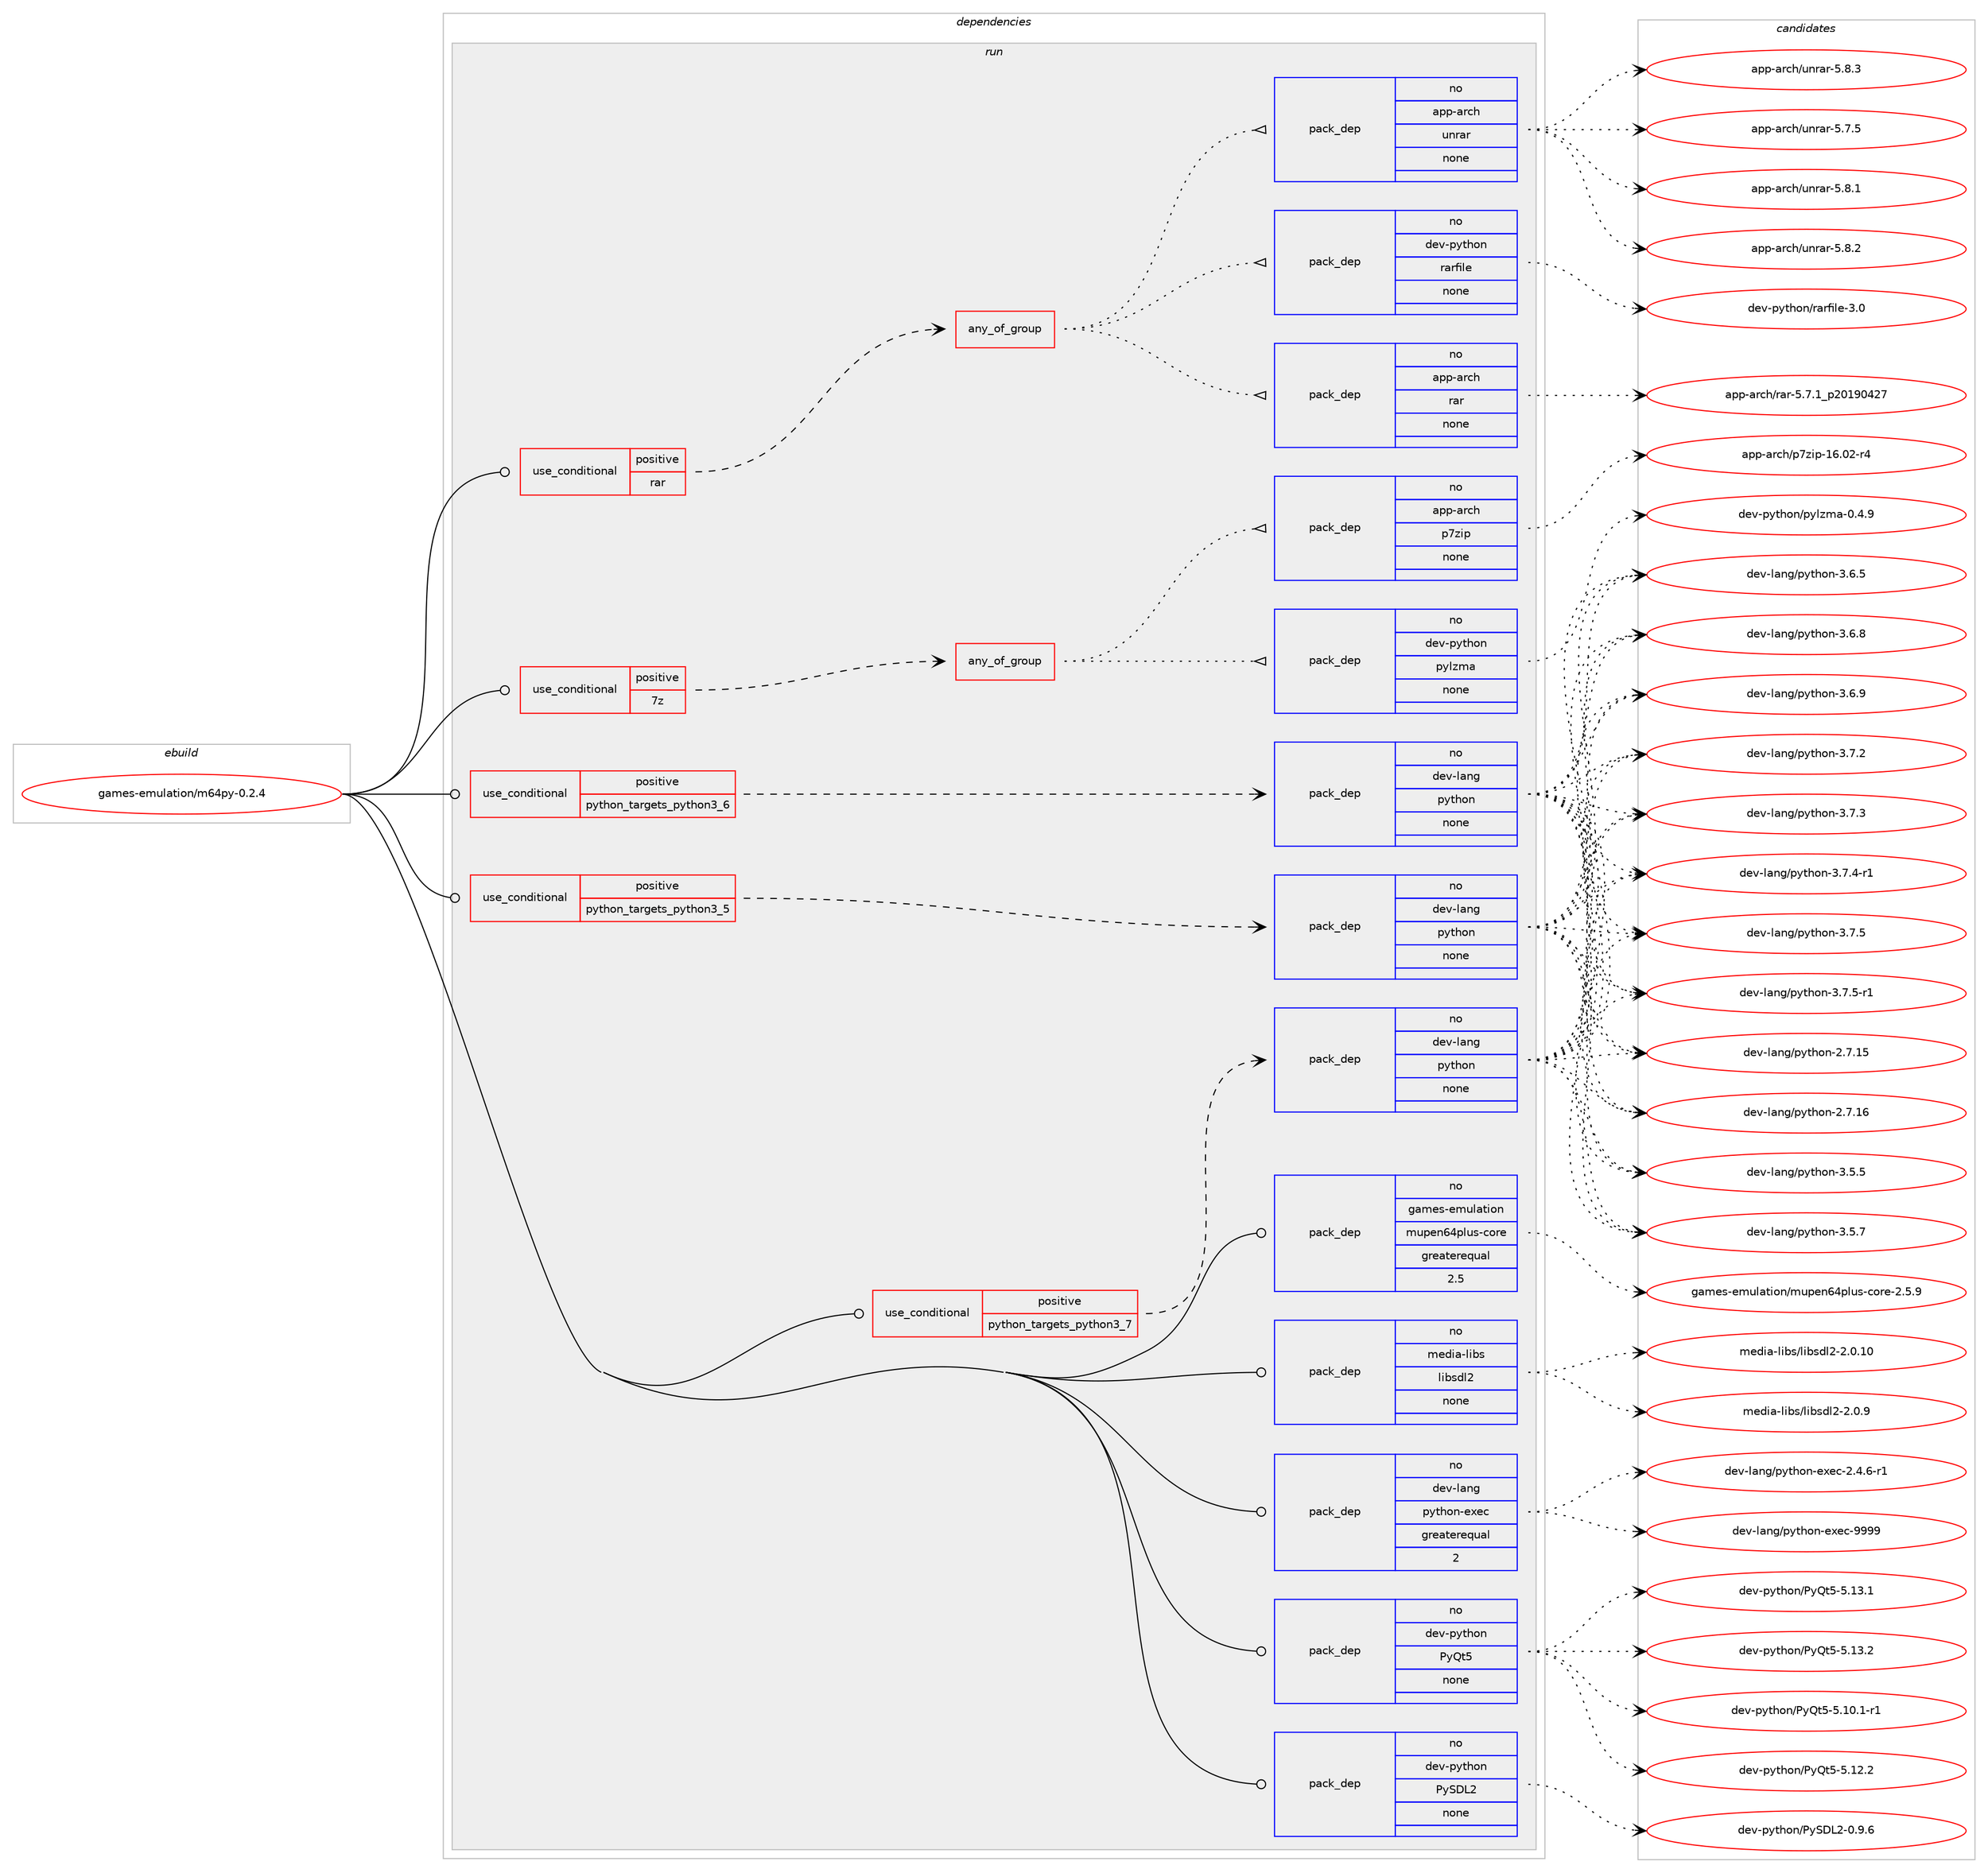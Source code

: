 digraph prolog {

# *************
# Graph options
# *************

newrank=true;
concentrate=true;
compound=true;
graph [rankdir=LR,fontname=Helvetica,fontsize=10,ranksep=1.5];#, ranksep=2.5, nodesep=0.2];
edge  [arrowhead=vee];
node  [fontname=Helvetica,fontsize=10];

# **********
# The ebuild
# **********

subgraph cluster_leftcol {
color=gray;
rank=same;
label=<<i>ebuild</i>>;
id [label="games-emulation/m64py-0.2.4", color=red, width=4, href="../games-emulation/m64py-0.2.4.svg"];
}

# ****************
# The dependencies
# ****************

subgraph cluster_midcol {
color=gray;
label=<<i>dependencies</i>>;
subgraph cluster_compile {
fillcolor="#eeeeee";
style=filled;
label=<<i>compile</i>>;
}
subgraph cluster_compileandrun {
fillcolor="#eeeeee";
style=filled;
label=<<i>compile and run</i>>;
}
subgraph cluster_run {
fillcolor="#eeeeee";
style=filled;
label=<<i>run</i>>;
subgraph cond184364 {
dependency738280 [label=<<TABLE BORDER="0" CELLBORDER="1" CELLSPACING="0" CELLPADDING="4"><TR><TD ROWSPAN="3" CELLPADDING="10">use_conditional</TD></TR><TR><TD>positive</TD></TR><TR><TD>7z</TD></TR></TABLE>>, shape=none, color=red];
subgraph any11937 {
dependency738281 [label=<<TABLE BORDER="0" CELLBORDER="1" CELLSPACING="0" CELLPADDING="4"><TR><TD CELLPADDING="10">any_of_group</TD></TR></TABLE>>, shape=none, color=red];subgraph pack541600 {
dependency738282 [label=<<TABLE BORDER="0" CELLBORDER="1" CELLSPACING="0" CELLPADDING="4" WIDTH="220"><TR><TD ROWSPAN="6" CELLPADDING="30">pack_dep</TD></TR><TR><TD WIDTH="110">no</TD></TR><TR><TD>dev-python</TD></TR><TR><TD>pylzma</TD></TR><TR><TD>none</TD></TR><TR><TD></TD></TR></TABLE>>, shape=none, color=blue];
}
dependency738281:e -> dependency738282:w [weight=20,style="dotted",arrowhead="oinv"];
subgraph pack541601 {
dependency738283 [label=<<TABLE BORDER="0" CELLBORDER="1" CELLSPACING="0" CELLPADDING="4" WIDTH="220"><TR><TD ROWSPAN="6" CELLPADDING="30">pack_dep</TD></TR><TR><TD WIDTH="110">no</TD></TR><TR><TD>app-arch</TD></TR><TR><TD>p7zip</TD></TR><TR><TD>none</TD></TR><TR><TD></TD></TR></TABLE>>, shape=none, color=blue];
}
dependency738281:e -> dependency738283:w [weight=20,style="dotted",arrowhead="oinv"];
}
dependency738280:e -> dependency738281:w [weight=20,style="dashed",arrowhead="vee"];
}
id:e -> dependency738280:w [weight=20,style="solid",arrowhead="odot"];
subgraph cond184365 {
dependency738284 [label=<<TABLE BORDER="0" CELLBORDER="1" CELLSPACING="0" CELLPADDING="4"><TR><TD ROWSPAN="3" CELLPADDING="10">use_conditional</TD></TR><TR><TD>positive</TD></TR><TR><TD>python_targets_python3_5</TD></TR></TABLE>>, shape=none, color=red];
subgraph pack541602 {
dependency738285 [label=<<TABLE BORDER="0" CELLBORDER="1" CELLSPACING="0" CELLPADDING="4" WIDTH="220"><TR><TD ROWSPAN="6" CELLPADDING="30">pack_dep</TD></TR><TR><TD WIDTH="110">no</TD></TR><TR><TD>dev-lang</TD></TR><TR><TD>python</TD></TR><TR><TD>none</TD></TR><TR><TD></TD></TR></TABLE>>, shape=none, color=blue];
}
dependency738284:e -> dependency738285:w [weight=20,style="dashed",arrowhead="vee"];
}
id:e -> dependency738284:w [weight=20,style="solid",arrowhead="odot"];
subgraph cond184366 {
dependency738286 [label=<<TABLE BORDER="0" CELLBORDER="1" CELLSPACING="0" CELLPADDING="4"><TR><TD ROWSPAN="3" CELLPADDING="10">use_conditional</TD></TR><TR><TD>positive</TD></TR><TR><TD>python_targets_python3_6</TD></TR></TABLE>>, shape=none, color=red];
subgraph pack541603 {
dependency738287 [label=<<TABLE BORDER="0" CELLBORDER="1" CELLSPACING="0" CELLPADDING="4" WIDTH="220"><TR><TD ROWSPAN="6" CELLPADDING="30">pack_dep</TD></TR><TR><TD WIDTH="110">no</TD></TR><TR><TD>dev-lang</TD></TR><TR><TD>python</TD></TR><TR><TD>none</TD></TR><TR><TD></TD></TR></TABLE>>, shape=none, color=blue];
}
dependency738286:e -> dependency738287:w [weight=20,style="dashed",arrowhead="vee"];
}
id:e -> dependency738286:w [weight=20,style="solid",arrowhead="odot"];
subgraph cond184367 {
dependency738288 [label=<<TABLE BORDER="0" CELLBORDER="1" CELLSPACING="0" CELLPADDING="4"><TR><TD ROWSPAN="3" CELLPADDING="10">use_conditional</TD></TR><TR><TD>positive</TD></TR><TR><TD>python_targets_python3_7</TD></TR></TABLE>>, shape=none, color=red];
subgraph pack541604 {
dependency738289 [label=<<TABLE BORDER="0" CELLBORDER="1" CELLSPACING="0" CELLPADDING="4" WIDTH="220"><TR><TD ROWSPAN="6" CELLPADDING="30">pack_dep</TD></TR><TR><TD WIDTH="110">no</TD></TR><TR><TD>dev-lang</TD></TR><TR><TD>python</TD></TR><TR><TD>none</TD></TR><TR><TD></TD></TR></TABLE>>, shape=none, color=blue];
}
dependency738288:e -> dependency738289:w [weight=20,style="dashed",arrowhead="vee"];
}
id:e -> dependency738288:w [weight=20,style="solid",arrowhead="odot"];
subgraph cond184368 {
dependency738290 [label=<<TABLE BORDER="0" CELLBORDER="1" CELLSPACING="0" CELLPADDING="4"><TR><TD ROWSPAN="3" CELLPADDING="10">use_conditional</TD></TR><TR><TD>positive</TD></TR><TR><TD>rar</TD></TR></TABLE>>, shape=none, color=red];
subgraph any11938 {
dependency738291 [label=<<TABLE BORDER="0" CELLBORDER="1" CELLSPACING="0" CELLPADDING="4"><TR><TD CELLPADDING="10">any_of_group</TD></TR></TABLE>>, shape=none, color=red];subgraph pack541605 {
dependency738292 [label=<<TABLE BORDER="0" CELLBORDER="1" CELLSPACING="0" CELLPADDING="4" WIDTH="220"><TR><TD ROWSPAN="6" CELLPADDING="30">pack_dep</TD></TR><TR><TD WIDTH="110">no</TD></TR><TR><TD>dev-python</TD></TR><TR><TD>rarfile</TD></TR><TR><TD>none</TD></TR><TR><TD></TD></TR></TABLE>>, shape=none, color=blue];
}
dependency738291:e -> dependency738292:w [weight=20,style="dotted",arrowhead="oinv"];
subgraph pack541606 {
dependency738293 [label=<<TABLE BORDER="0" CELLBORDER="1" CELLSPACING="0" CELLPADDING="4" WIDTH="220"><TR><TD ROWSPAN="6" CELLPADDING="30">pack_dep</TD></TR><TR><TD WIDTH="110">no</TD></TR><TR><TD>app-arch</TD></TR><TR><TD>unrar</TD></TR><TR><TD>none</TD></TR><TR><TD></TD></TR></TABLE>>, shape=none, color=blue];
}
dependency738291:e -> dependency738293:w [weight=20,style="dotted",arrowhead="oinv"];
subgraph pack541607 {
dependency738294 [label=<<TABLE BORDER="0" CELLBORDER="1" CELLSPACING="0" CELLPADDING="4" WIDTH="220"><TR><TD ROWSPAN="6" CELLPADDING="30">pack_dep</TD></TR><TR><TD WIDTH="110">no</TD></TR><TR><TD>app-arch</TD></TR><TR><TD>rar</TD></TR><TR><TD>none</TD></TR><TR><TD></TD></TR></TABLE>>, shape=none, color=blue];
}
dependency738291:e -> dependency738294:w [weight=20,style="dotted",arrowhead="oinv"];
}
dependency738290:e -> dependency738291:w [weight=20,style="dashed",arrowhead="vee"];
}
id:e -> dependency738290:w [weight=20,style="solid",arrowhead="odot"];
subgraph pack541608 {
dependency738295 [label=<<TABLE BORDER="0" CELLBORDER="1" CELLSPACING="0" CELLPADDING="4" WIDTH="220"><TR><TD ROWSPAN="6" CELLPADDING="30">pack_dep</TD></TR><TR><TD WIDTH="110">no</TD></TR><TR><TD>dev-lang</TD></TR><TR><TD>python-exec</TD></TR><TR><TD>greaterequal</TD></TR><TR><TD>2</TD></TR></TABLE>>, shape=none, color=blue];
}
id:e -> dependency738295:w [weight=20,style="solid",arrowhead="odot"];
subgraph pack541609 {
dependency738296 [label=<<TABLE BORDER="0" CELLBORDER="1" CELLSPACING="0" CELLPADDING="4" WIDTH="220"><TR><TD ROWSPAN="6" CELLPADDING="30">pack_dep</TD></TR><TR><TD WIDTH="110">no</TD></TR><TR><TD>dev-python</TD></TR><TR><TD>PyQt5</TD></TR><TR><TD>none</TD></TR><TR><TD></TD></TR></TABLE>>, shape=none, color=blue];
}
id:e -> dependency738296:w [weight=20,style="solid",arrowhead="odot"];
subgraph pack541610 {
dependency738297 [label=<<TABLE BORDER="0" CELLBORDER="1" CELLSPACING="0" CELLPADDING="4" WIDTH="220"><TR><TD ROWSPAN="6" CELLPADDING="30">pack_dep</TD></TR><TR><TD WIDTH="110">no</TD></TR><TR><TD>dev-python</TD></TR><TR><TD>PySDL2</TD></TR><TR><TD>none</TD></TR><TR><TD></TD></TR></TABLE>>, shape=none, color=blue];
}
id:e -> dependency738297:w [weight=20,style="solid",arrowhead="odot"];
subgraph pack541611 {
dependency738298 [label=<<TABLE BORDER="0" CELLBORDER="1" CELLSPACING="0" CELLPADDING="4" WIDTH="220"><TR><TD ROWSPAN="6" CELLPADDING="30">pack_dep</TD></TR><TR><TD WIDTH="110">no</TD></TR><TR><TD>games-emulation</TD></TR><TR><TD>mupen64plus-core</TD></TR><TR><TD>greaterequal</TD></TR><TR><TD>2.5</TD></TR></TABLE>>, shape=none, color=blue];
}
id:e -> dependency738298:w [weight=20,style="solid",arrowhead="odot"];
subgraph pack541612 {
dependency738299 [label=<<TABLE BORDER="0" CELLBORDER="1" CELLSPACING="0" CELLPADDING="4" WIDTH="220"><TR><TD ROWSPAN="6" CELLPADDING="30">pack_dep</TD></TR><TR><TD WIDTH="110">no</TD></TR><TR><TD>media-libs</TD></TR><TR><TD>libsdl2</TD></TR><TR><TD>none</TD></TR><TR><TD></TD></TR></TABLE>>, shape=none, color=blue];
}
id:e -> dependency738299:w [weight=20,style="solid",arrowhead="odot"];
}
}

# **************
# The candidates
# **************

subgraph cluster_choices {
rank=same;
color=gray;
label=<<i>candidates</i>>;

subgraph choice541600 {
color=black;
nodesep=1;
choice100101118451121211161041111104711212110812210997454846524657 [label="dev-python/pylzma-0.4.9", color=red, width=4,href="../dev-python/pylzma-0.4.9.svg"];
dependency738282:e -> choice100101118451121211161041111104711212110812210997454846524657:w [style=dotted,weight="100"];
}
subgraph choice541601 {
color=black;
nodesep=1;
choice9711211245971149910447112551221051124549544648504511452 [label="app-arch/p7zip-16.02-r4", color=red, width=4,href="../app-arch/p7zip-16.02-r4.svg"];
dependency738283:e -> choice9711211245971149910447112551221051124549544648504511452:w [style=dotted,weight="100"];
}
subgraph choice541602 {
color=black;
nodesep=1;
choice10010111845108971101034711212111610411111045504655464953 [label="dev-lang/python-2.7.15", color=red, width=4,href="../dev-lang/python-2.7.15.svg"];
choice10010111845108971101034711212111610411111045504655464954 [label="dev-lang/python-2.7.16", color=red, width=4,href="../dev-lang/python-2.7.16.svg"];
choice100101118451089711010347112121116104111110455146534653 [label="dev-lang/python-3.5.5", color=red, width=4,href="../dev-lang/python-3.5.5.svg"];
choice100101118451089711010347112121116104111110455146534655 [label="dev-lang/python-3.5.7", color=red, width=4,href="../dev-lang/python-3.5.7.svg"];
choice100101118451089711010347112121116104111110455146544653 [label="dev-lang/python-3.6.5", color=red, width=4,href="../dev-lang/python-3.6.5.svg"];
choice100101118451089711010347112121116104111110455146544656 [label="dev-lang/python-3.6.8", color=red, width=4,href="../dev-lang/python-3.6.8.svg"];
choice100101118451089711010347112121116104111110455146544657 [label="dev-lang/python-3.6.9", color=red, width=4,href="../dev-lang/python-3.6.9.svg"];
choice100101118451089711010347112121116104111110455146554650 [label="dev-lang/python-3.7.2", color=red, width=4,href="../dev-lang/python-3.7.2.svg"];
choice100101118451089711010347112121116104111110455146554651 [label="dev-lang/python-3.7.3", color=red, width=4,href="../dev-lang/python-3.7.3.svg"];
choice1001011184510897110103471121211161041111104551465546524511449 [label="dev-lang/python-3.7.4-r1", color=red, width=4,href="../dev-lang/python-3.7.4-r1.svg"];
choice100101118451089711010347112121116104111110455146554653 [label="dev-lang/python-3.7.5", color=red, width=4,href="../dev-lang/python-3.7.5.svg"];
choice1001011184510897110103471121211161041111104551465546534511449 [label="dev-lang/python-3.7.5-r1", color=red, width=4,href="../dev-lang/python-3.7.5-r1.svg"];
dependency738285:e -> choice10010111845108971101034711212111610411111045504655464953:w [style=dotted,weight="100"];
dependency738285:e -> choice10010111845108971101034711212111610411111045504655464954:w [style=dotted,weight="100"];
dependency738285:e -> choice100101118451089711010347112121116104111110455146534653:w [style=dotted,weight="100"];
dependency738285:e -> choice100101118451089711010347112121116104111110455146534655:w [style=dotted,weight="100"];
dependency738285:e -> choice100101118451089711010347112121116104111110455146544653:w [style=dotted,weight="100"];
dependency738285:e -> choice100101118451089711010347112121116104111110455146544656:w [style=dotted,weight="100"];
dependency738285:e -> choice100101118451089711010347112121116104111110455146544657:w [style=dotted,weight="100"];
dependency738285:e -> choice100101118451089711010347112121116104111110455146554650:w [style=dotted,weight="100"];
dependency738285:e -> choice100101118451089711010347112121116104111110455146554651:w [style=dotted,weight="100"];
dependency738285:e -> choice1001011184510897110103471121211161041111104551465546524511449:w [style=dotted,weight="100"];
dependency738285:e -> choice100101118451089711010347112121116104111110455146554653:w [style=dotted,weight="100"];
dependency738285:e -> choice1001011184510897110103471121211161041111104551465546534511449:w [style=dotted,weight="100"];
}
subgraph choice541603 {
color=black;
nodesep=1;
choice10010111845108971101034711212111610411111045504655464953 [label="dev-lang/python-2.7.15", color=red, width=4,href="../dev-lang/python-2.7.15.svg"];
choice10010111845108971101034711212111610411111045504655464954 [label="dev-lang/python-2.7.16", color=red, width=4,href="../dev-lang/python-2.7.16.svg"];
choice100101118451089711010347112121116104111110455146534653 [label="dev-lang/python-3.5.5", color=red, width=4,href="../dev-lang/python-3.5.5.svg"];
choice100101118451089711010347112121116104111110455146534655 [label="dev-lang/python-3.5.7", color=red, width=4,href="../dev-lang/python-3.5.7.svg"];
choice100101118451089711010347112121116104111110455146544653 [label="dev-lang/python-3.6.5", color=red, width=4,href="../dev-lang/python-3.6.5.svg"];
choice100101118451089711010347112121116104111110455146544656 [label="dev-lang/python-3.6.8", color=red, width=4,href="../dev-lang/python-3.6.8.svg"];
choice100101118451089711010347112121116104111110455146544657 [label="dev-lang/python-3.6.9", color=red, width=4,href="../dev-lang/python-3.6.9.svg"];
choice100101118451089711010347112121116104111110455146554650 [label="dev-lang/python-3.7.2", color=red, width=4,href="../dev-lang/python-3.7.2.svg"];
choice100101118451089711010347112121116104111110455146554651 [label="dev-lang/python-3.7.3", color=red, width=4,href="../dev-lang/python-3.7.3.svg"];
choice1001011184510897110103471121211161041111104551465546524511449 [label="dev-lang/python-3.7.4-r1", color=red, width=4,href="../dev-lang/python-3.7.4-r1.svg"];
choice100101118451089711010347112121116104111110455146554653 [label="dev-lang/python-3.7.5", color=red, width=4,href="../dev-lang/python-3.7.5.svg"];
choice1001011184510897110103471121211161041111104551465546534511449 [label="dev-lang/python-3.7.5-r1", color=red, width=4,href="../dev-lang/python-3.7.5-r1.svg"];
dependency738287:e -> choice10010111845108971101034711212111610411111045504655464953:w [style=dotted,weight="100"];
dependency738287:e -> choice10010111845108971101034711212111610411111045504655464954:w [style=dotted,weight="100"];
dependency738287:e -> choice100101118451089711010347112121116104111110455146534653:w [style=dotted,weight="100"];
dependency738287:e -> choice100101118451089711010347112121116104111110455146534655:w [style=dotted,weight="100"];
dependency738287:e -> choice100101118451089711010347112121116104111110455146544653:w [style=dotted,weight="100"];
dependency738287:e -> choice100101118451089711010347112121116104111110455146544656:w [style=dotted,weight="100"];
dependency738287:e -> choice100101118451089711010347112121116104111110455146544657:w [style=dotted,weight="100"];
dependency738287:e -> choice100101118451089711010347112121116104111110455146554650:w [style=dotted,weight="100"];
dependency738287:e -> choice100101118451089711010347112121116104111110455146554651:w [style=dotted,weight="100"];
dependency738287:e -> choice1001011184510897110103471121211161041111104551465546524511449:w [style=dotted,weight="100"];
dependency738287:e -> choice100101118451089711010347112121116104111110455146554653:w [style=dotted,weight="100"];
dependency738287:e -> choice1001011184510897110103471121211161041111104551465546534511449:w [style=dotted,weight="100"];
}
subgraph choice541604 {
color=black;
nodesep=1;
choice10010111845108971101034711212111610411111045504655464953 [label="dev-lang/python-2.7.15", color=red, width=4,href="../dev-lang/python-2.7.15.svg"];
choice10010111845108971101034711212111610411111045504655464954 [label="dev-lang/python-2.7.16", color=red, width=4,href="../dev-lang/python-2.7.16.svg"];
choice100101118451089711010347112121116104111110455146534653 [label="dev-lang/python-3.5.5", color=red, width=4,href="../dev-lang/python-3.5.5.svg"];
choice100101118451089711010347112121116104111110455146534655 [label="dev-lang/python-3.5.7", color=red, width=4,href="../dev-lang/python-3.5.7.svg"];
choice100101118451089711010347112121116104111110455146544653 [label="dev-lang/python-3.6.5", color=red, width=4,href="../dev-lang/python-3.6.5.svg"];
choice100101118451089711010347112121116104111110455146544656 [label="dev-lang/python-3.6.8", color=red, width=4,href="../dev-lang/python-3.6.8.svg"];
choice100101118451089711010347112121116104111110455146544657 [label="dev-lang/python-3.6.9", color=red, width=4,href="../dev-lang/python-3.6.9.svg"];
choice100101118451089711010347112121116104111110455146554650 [label="dev-lang/python-3.7.2", color=red, width=4,href="../dev-lang/python-3.7.2.svg"];
choice100101118451089711010347112121116104111110455146554651 [label="dev-lang/python-3.7.3", color=red, width=4,href="../dev-lang/python-3.7.3.svg"];
choice1001011184510897110103471121211161041111104551465546524511449 [label="dev-lang/python-3.7.4-r1", color=red, width=4,href="../dev-lang/python-3.7.4-r1.svg"];
choice100101118451089711010347112121116104111110455146554653 [label="dev-lang/python-3.7.5", color=red, width=4,href="../dev-lang/python-3.7.5.svg"];
choice1001011184510897110103471121211161041111104551465546534511449 [label="dev-lang/python-3.7.5-r1", color=red, width=4,href="../dev-lang/python-3.7.5-r1.svg"];
dependency738289:e -> choice10010111845108971101034711212111610411111045504655464953:w [style=dotted,weight="100"];
dependency738289:e -> choice10010111845108971101034711212111610411111045504655464954:w [style=dotted,weight="100"];
dependency738289:e -> choice100101118451089711010347112121116104111110455146534653:w [style=dotted,weight="100"];
dependency738289:e -> choice100101118451089711010347112121116104111110455146534655:w [style=dotted,weight="100"];
dependency738289:e -> choice100101118451089711010347112121116104111110455146544653:w [style=dotted,weight="100"];
dependency738289:e -> choice100101118451089711010347112121116104111110455146544656:w [style=dotted,weight="100"];
dependency738289:e -> choice100101118451089711010347112121116104111110455146544657:w [style=dotted,weight="100"];
dependency738289:e -> choice100101118451089711010347112121116104111110455146554650:w [style=dotted,weight="100"];
dependency738289:e -> choice100101118451089711010347112121116104111110455146554651:w [style=dotted,weight="100"];
dependency738289:e -> choice1001011184510897110103471121211161041111104551465546524511449:w [style=dotted,weight="100"];
dependency738289:e -> choice100101118451089711010347112121116104111110455146554653:w [style=dotted,weight="100"];
dependency738289:e -> choice1001011184510897110103471121211161041111104551465546534511449:w [style=dotted,weight="100"];
}
subgraph choice541605 {
color=black;
nodesep=1;
choice10010111845112121116104111110471149711410210510810145514648 [label="dev-python/rarfile-3.0", color=red, width=4,href="../dev-python/rarfile-3.0.svg"];
dependency738292:e -> choice10010111845112121116104111110471149711410210510810145514648:w [style=dotted,weight="100"];
}
subgraph choice541606 {
color=black;
nodesep=1;
choice971121124597114991044711711011497114455346554653 [label="app-arch/unrar-5.7.5", color=red, width=4,href="../app-arch/unrar-5.7.5.svg"];
choice971121124597114991044711711011497114455346564649 [label="app-arch/unrar-5.8.1", color=red, width=4,href="../app-arch/unrar-5.8.1.svg"];
choice971121124597114991044711711011497114455346564650 [label="app-arch/unrar-5.8.2", color=red, width=4,href="../app-arch/unrar-5.8.2.svg"];
choice971121124597114991044711711011497114455346564651 [label="app-arch/unrar-5.8.3", color=red, width=4,href="../app-arch/unrar-5.8.3.svg"];
dependency738293:e -> choice971121124597114991044711711011497114455346554653:w [style=dotted,weight="100"];
dependency738293:e -> choice971121124597114991044711711011497114455346564649:w [style=dotted,weight="100"];
dependency738293:e -> choice971121124597114991044711711011497114455346564650:w [style=dotted,weight="100"];
dependency738293:e -> choice971121124597114991044711711011497114455346564651:w [style=dotted,weight="100"];
}
subgraph choice541607 {
color=black;
nodesep=1;
choice971121124597114991044711497114455346554649951125048495748525055 [label="app-arch/rar-5.7.1_p20190427", color=red, width=4,href="../app-arch/rar-5.7.1_p20190427.svg"];
dependency738294:e -> choice971121124597114991044711497114455346554649951125048495748525055:w [style=dotted,weight="100"];
}
subgraph choice541608 {
color=black;
nodesep=1;
choice10010111845108971101034711212111610411111045101120101994550465246544511449 [label="dev-lang/python-exec-2.4.6-r1", color=red, width=4,href="../dev-lang/python-exec-2.4.6-r1.svg"];
choice10010111845108971101034711212111610411111045101120101994557575757 [label="dev-lang/python-exec-9999", color=red, width=4,href="../dev-lang/python-exec-9999.svg"];
dependency738295:e -> choice10010111845108971101034711212111610411111045101120101994550465246544511449:w [style=dotted,weight="100"];
dependency738295:e -> choice10010111845108971101034711212111610411111045101120101994557575757:w [style=dotted,weight="100"];
}
subgraph choice541609 {
color=black;
nodesep=1;
choice1001011184511212111610411111047801218111653455346494846494511449 [label="dev-python/PyQt5-5.10.1-r1", color=red, width=4,href="../dev-python/PyQt5-5.10.1-r1.svg"];
choice100101118451121211161041111104780121811165345534649504650 [label="dev-python/PyQt5-5.12.2", color=red, width=4,href="../dev-python/PyQt5-5.12.2.svg"];
choice100101118451121211161041111104780121811165345534649514649 [label="dev-python/PyQt5-5.13.1", color=red, width=4,href="../dev-python/PyQt5-5.13.1.svg"];
choice100101118451121211161041111104780121811165345534649514650 [label="dev-python/PyQt5-5.13.2", color=red, width=4,href="../dev-python/PyQt5-5.13.2.svg"];
dependency738296:e -> choice1001011184511212111610411111047801218111653455346494846494511449:w [style=dotted,weight="100"];
dependency738296:e -> choice100101118451121211161041111104780121811165345534649504650:w [style=dotted,weight="100"];
dependency738296:e -> choice100101118451121211161041111104780121811165345534649514649:w [style=dotted,weight="100"];
dependency738296:e -> choice100101118451121211161041111104780121811165345534649514650:w [style=dotted,weight="100"];
}
subgraph choice541610 {
color=black;
nodesep=1;
choice10010111845112121116104111110478012183687650454846574654 [label="dev-python/PySDL2-0.9.6", color=red, width=4,href="../dev-python/PySDL2-0.9.6.svg"];
dependency738297:e -> choice10010111845112121116104111110478012183687650454846574654:w [style=dotted,weight="100"];
}
subgraph choice541611 {
color=black;
nodesep=1;
choice1039710910111545101109117108971161051111104710911711210111054521121081171154599111114101455046534657 [label="games-emulation/mupen64plus-core-2.5.9", color=red, width=4,href="../games-emulation/mupen64plus-core-2.5.9.svg"];
dependency738298:e -> choice1039710910111545101109117108971161051111104710911711210111054521121081171154599111114101455046534657:w [style=dotted,weight="100"];
}
subgraph choice541612 {
color=black;
nodesep=1;
choice10910110010597451081059811547108105981151001085045504648464948 [label="media-libs/libsdl2-2.0.10", color=red, width=4,href="../media-libs/libsdl2-2.0.10.svg"];
choice109101100105974510810598115471081059811510010850455046484657 [label="media-libs/libsdl2-2.0.9", color=red, width=4,href="../media-libs/libsdl2-2.0.9.svg"];
dependency738299:e -> choice10910110010597451081059811547108105981151001085045504648464948:w [style=dotted,weight="100"];
dependency738299:e -> choice109101100105974510810598115471081059811510010850455046484657:w [style=dotted,weight="100"];
}
}

}
